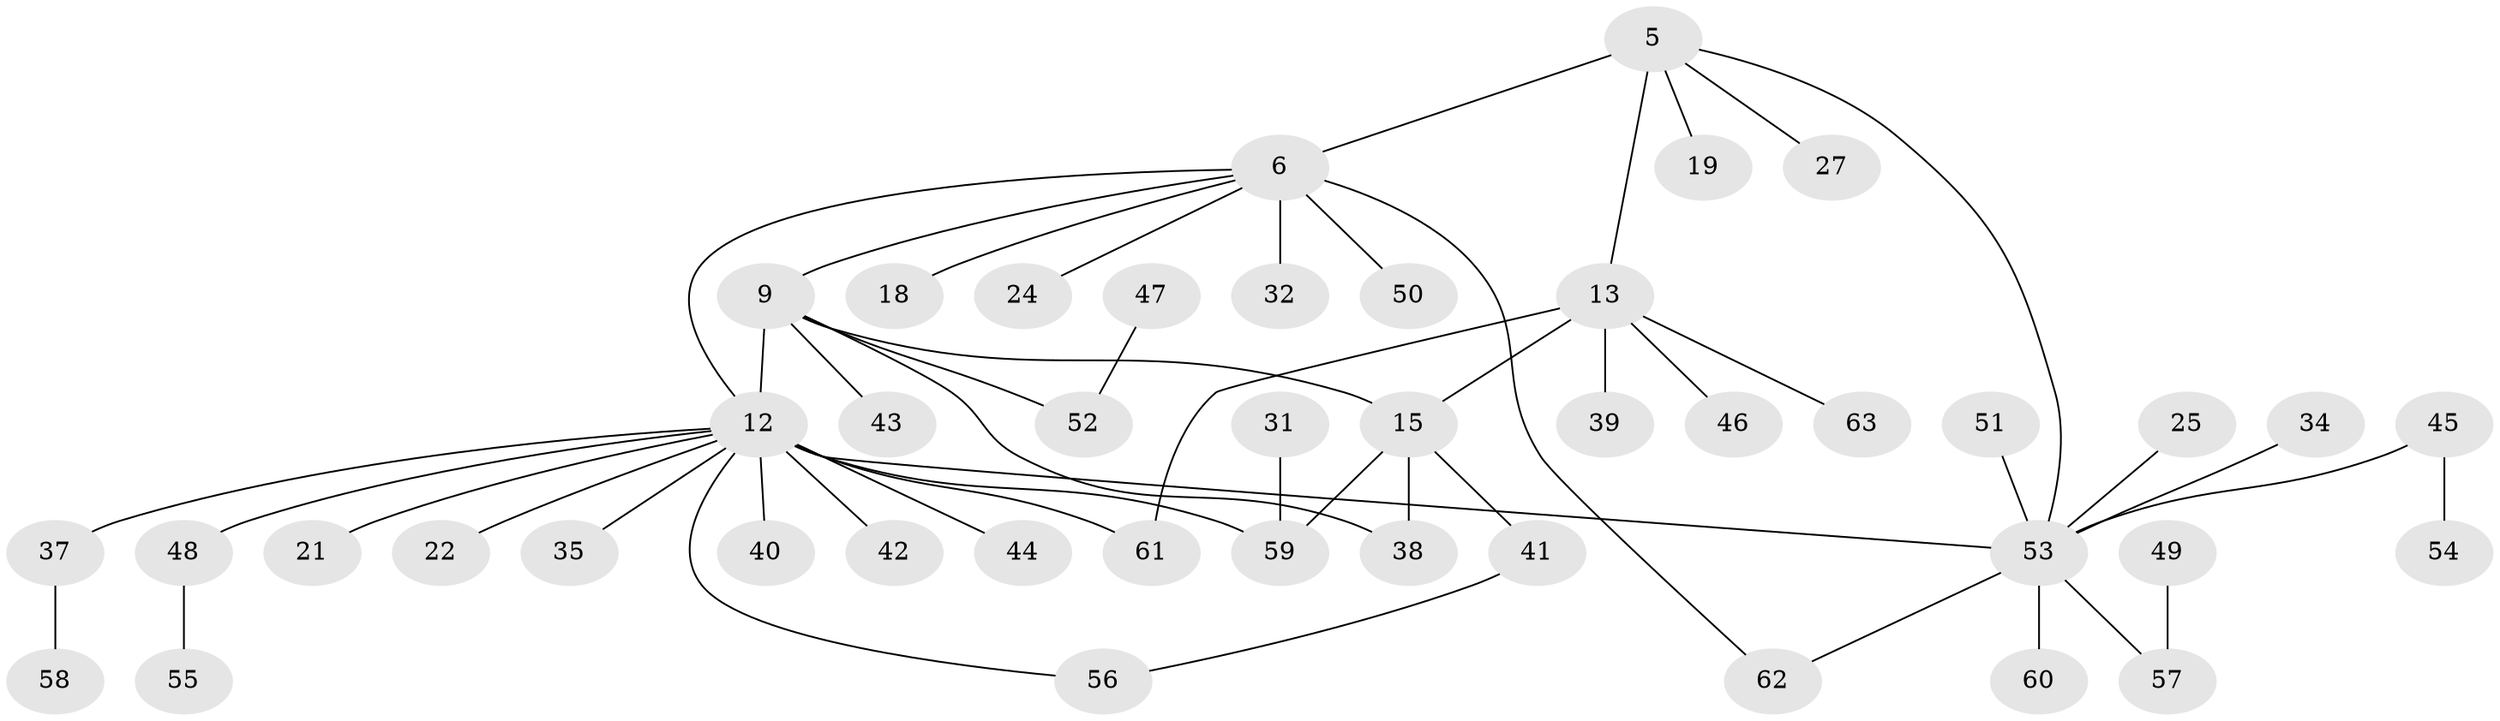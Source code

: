 // original degree distribution, {7: 0.031746031746031744, 5: 0.06349206349206349, 6: 0.06349206349206349, 4: 0.047619047619047616, 11: 0.015873015873015872, 8: 0.015873015873015872, 3: 0.06349206349206349, 1: 0.4603174603174603, 2: 0.23809523809523808}
// Generated by graph-tools (version 1.1) at 2025/58/03/04/25 21:58:41]
// undirected, 44 vertices, 51 edges
graph export_dot {
graph [start="1"]
  node [color=gray90,style=filled];
  5 [super="+2"];
  6 [super="+4"];
  9 [super="+7"];
  12 [super="+11+8"];
  13;
  15 [super="+14"];
  18;
  19;
  21;
  22;
  24;
  25;
  27;
  31;
  32;
  34;
  35;
  37;
  38 [super="+36"];
  39;
  40;
  41;
  42 [super="+28"];
  43;
  44 [super="+30"];
  45;
  46;
  47;
  48;
  49 [super="+26"];
  50;
  51;
  52 [super="+17+29"];
  53 [super="+20+23+3"];
  54;
  55;
  56;
  57 [super="+16"];
  58;
  59 [super="+10"];
  60 [super="+33"];
  61;
  62;
  63;
  5 -- 6 [weight=2];
  5 -- 13 [weight=2];
  5 -- 19;
  5 -- 27;
  5 -- 53 [weight=2];
  6 -- 62;
  6 -- 9;
  6 -- 32;
  6 -- 18;
  6 -- 50;
  6 -- 24;
  6 -- 12;
  9 -- 38;
  9 -- 43;
  9 -- 15;
  9 -- 12 [weight=2];
  9 -- 52;
  12 -- 21;
  12 -- 61;
  12 -- 59 [weight=2];
  12 -- 48 [weight=2];
  12 -- 22;
  12 -- 35;
  12 -- 37;
  12 -- 40;
  12 -- 56;
  12 -- 53 [weight=3];
  12 -- 42;
  12 -- 44;
  13 -- 15 [weight=2];
  13 -- 39;
  13 -- 46;
  13 -- 61;
  13 -- 63;
  15 -- 41;
  15 -- 59 [weight=2];
  15 -- 38;
  25 -- 53;
  31 -- 59;
  34 -- 53;
  37 -- 58;
  41 -- 56;
  45 -- 54;
  45 -- 53;
  47 -- 52;
  48 -- 55;
  49 -- 57;
  51 -- 53;
  53 -- 62;
  53 -- 57;
  53 -- 60;
}
